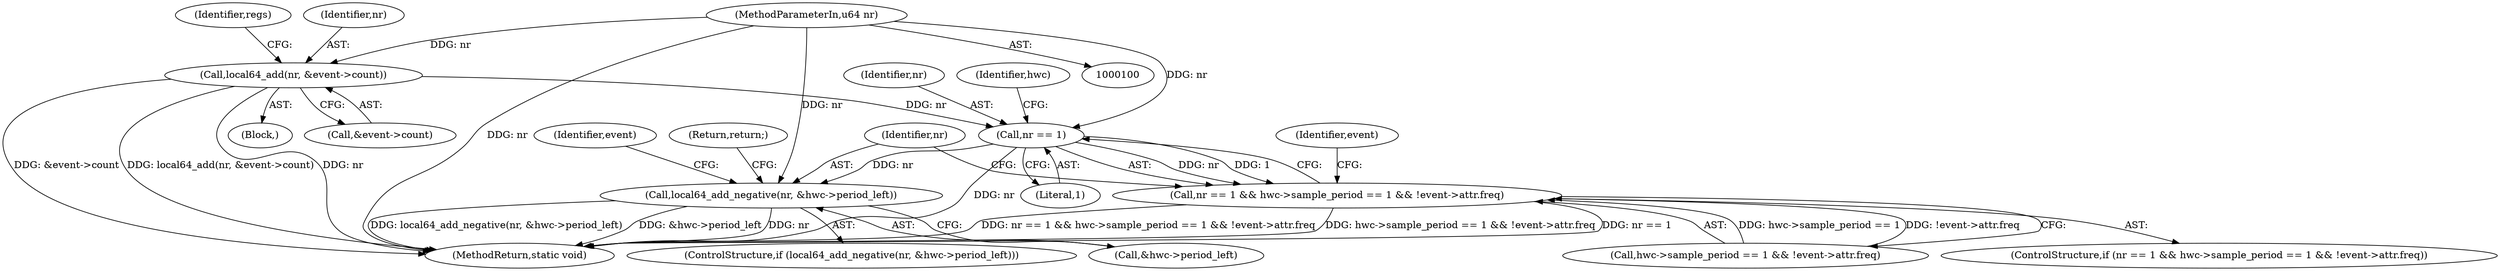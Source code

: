 digraph "0_linux_a8b0ca17b80e92faab46ee7179ba9e99ccb61233_64@pointer" {
"1000114" [label="(Call,local64_add(nr, &event->count))"];
"1000102" [label="(MethodParameterIn,u64 nr)"];
"1000131" [label="(Call,nr == 1)"];
"1000130" [label="(Call,nr == 1 && hwc->sample_period == 1 && !event->attr.freq)"];
"1000154" [label="(Call,local64_add_negative(nr, &hwc->period_left))"];
"1000154" [label="(Call,local64_add_negative(nr, &hwc->period_left))"];
"1000162" [label="(Identifier,event)"];
"1000153" [label="(ControlStructure,if (local64_add_negative(nr, &hwc->period_left)))"];
"1000156" [label="(Call,&hwc->period_left)"];
"1000115" [label="(Identifier,nr)"];
"1000155" [label="(Identifier,nr)"];
"1000129" [label="(ControlStructure,if (nr == 1 && hwc->sample_period == 1 && !event->attr.freq))"];
"1000160" [label="(Return,return;)"];
"1000106" [label="(Block,)"];
"1000131" [label="(Call,nr == 1)"];
"1000133" [label="(Literal,1)"];
"1000134" [label="(Call,hwc->sample_period == 1 && !event->attr.freq)"];
"1000122" [label="(Identifier,regs)"];
"1000102" [label="(MethodParameterIn,u64 nr)"];
"1000132" [label="(Identifier,nr)"];
"1000116" [label="(Call,&event->count)"];
"1000167" [label="(MethodReturn,static void)"];
"1000137" [label="(Identifier,hwc)"];
"1000148" [label="(Identifier,event)"];
"1000114" [label="(Call,local64_add(nr, &event->count))"];
"1000130" [label="(Call,nr == 1 && hwc->sample_period == 1 && !event->attr.freq)"];
"1000114" -> "1000106"  [label="AST: "];
"1000114" -> "1000116"  [label="CFG: "];
"1000115" -> "1000114"  [label="AST: "];
"1000116" -> "1000114"  [label="AST: "];
"1000122" -> "1000114"  [label="CFG: "];
"1000114" -> "1000167"  [label="DDG: local64_add(nr, &event->count)"];
"1000114" -> "1000167"  [label="DDG: nr"];
"1000114" -> "1000167"  [label="DDG: &event->count"];
"1000102" -> "1000114"  [label="DDG: nr"];
"1000114" -> "1000131"  [label="DDG: nr"];
"1000102" -> "1000100"  [label="AST: "];
"1000102" -> "1000167"  [label="DDG: nr"];
"1000102" -> "1000131"  [label="DDG: nr"];
"1000102" -> "1000154"  [label="DDG: nr"];
"1000131" -> "1000130"  [label="AST: "];
"1000131" -> "1000133"  [label="CFG: "];
"1000132" -> "1000131"  [label="AST: "];
"1000133" -> "1000131"  [label="AST: "];
"1000137" -> "1000131"  [label="CFG: "];
"1000130" -> "1000131"  [label="CFG: "];
"1000131" -> "1000167"  [label="DDG: nr"];
"1000131" -> "1000130"  [label="DDG: nr"];
"1000131" -> "1000130"  [label="DDG: 1"];
"1000131" -> "1000154"  [label="DDG: nr"];
"1000130" -> "1000129"  [label="AST: "];
"1000130" -> "1000134"  [label="CFG: "];
"1000134" -> "1000130"  [label="AST: "];
"1000148" -> "1000130"  [label="CFG: "];
"1000155" -> "1000130"  [label="CFG: "];
"1000130" -> "1000167"  [label="DDG: nr == 1 && hwc->sample_period == 1 && !event->attr.freq"];
"1000130" -> "1000167"  [label="DDG: hwc->sample_period == 1 && !event->attr.freq"];
"1000130" -> "1000167"  [label="DDG: nr == 1"];
"1000134" -> "1000130"  [label="DDG: hwc->sample_period == 1"];
"1000134" -> "1000130"  [label="DDG: !event->attr.freq"];
"1000154" -> "1000153"  [label="AST: "];
"1000154" -> "1000156"  [label="CFG: "];
"1000155" -> "1000154"  [label="AST: "];
"1000156" -> "1000154"  [label="AST: "];
"1000160" -> "1000154"  [label="CFG: "];
"1000162" -> "1000154"  [label="CFG: "];
"1000154" -> "1000167"  [label="DDG: local64_add_negative(nr, &hwc->period_left)"];
"1000154" -> "1000167"  [label="DDG: &hwc->period_left"];
"1000154" -> "1000167"  [label="DDG: nr"];
}
